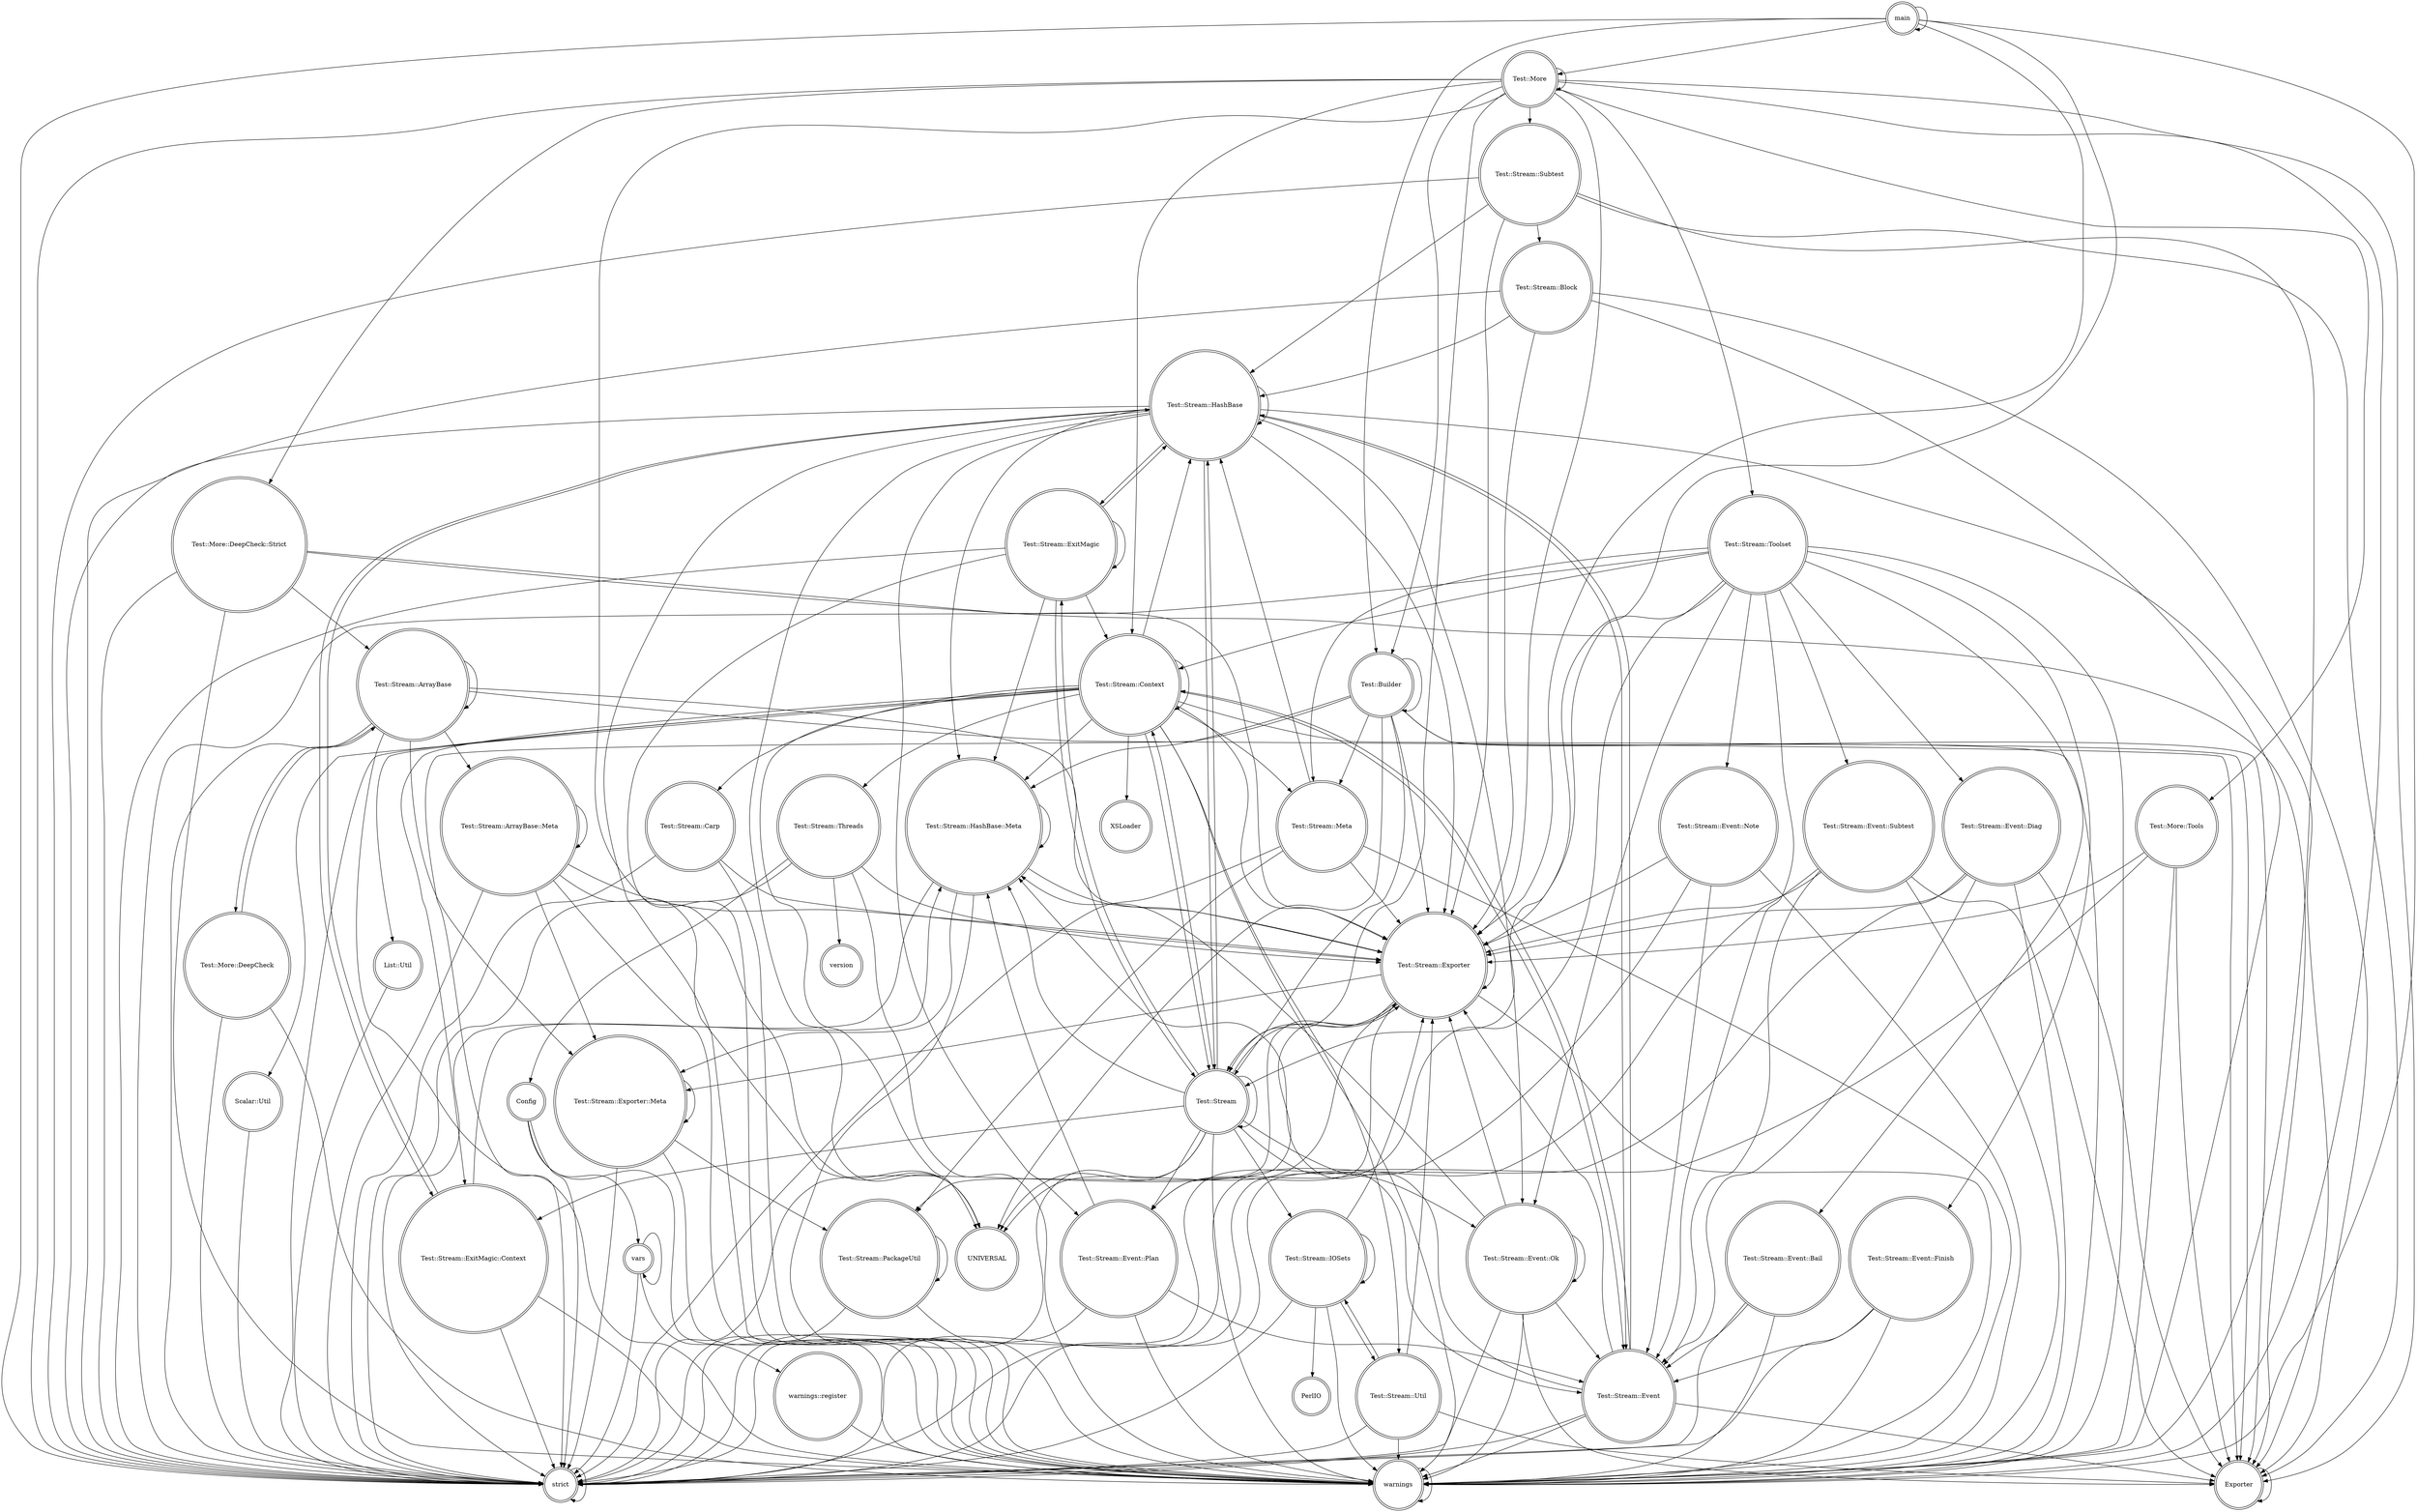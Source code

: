 digraph {
graph [overlap=false]
node [shape=doublecircle];
"Test::Stream::HashBase" -> "Test::Stream::ExitMagic";
"Test::Builder" -> "Test::Stream::HashBase::Meta";
"Test::Stream::ExitMagic::Context" -> "Test::Stream::HashBase::Meta";
"Test::Stream::ArrayBase::Meta" -> "Test::Stream::Exporter";
"Test::Stream::Block" -> "Test::Stream::Exporter";
"Test::Stream::Event" -> "Test::Stream::HashBase";
"Test::More::Tools" -> "warnings";
"Test::Stream" -> "warnings";
"Test::Stream::Toolset" -> "Test::Stream::Event::Diag";
"Test::Stream::Event::Bail" -> "warnings";
"Test::Stream" -> "strict";
"Test::More::DeepCheck::Strict" -> "warnings";
"Test::Stream::Toolset" -> "Test::Stream::Event";
"Test::Stream::HashBase" -> "warnings";
"Test::Stream::Toolset" -> "Test::Stream::Meta";
"Test::Builder" -> "Test::Stream::Meta";
"Test::Stream::Context" -> "Test::Stream::HashBase";
"Test::Stream::Subtest" -> "Test::Stream::Exporter";
"Test::Stream::HashBase" -> "Test::Stream";
"Test::More::DeepCheck::Strict" -> "Test::Stream::Exporter";
"Test::Stream::Subtest" -> "warnings";
"Test::Stream::Util" -> "Exporter";
"Test::Stream::HashBase::Meta" -> "strict";
"Test::Stream::Event::Plan" -> "strict";
"List::Util" -> "strict";
"Test::More::DeepCheck" -> "strict";
"Test::Stream::Event::Finish" -> "strict";
"main" -> "Test::More";
"Test::Stream::HashBase::Meta" -> "Test::Stream::Exporter";
"Test::Stream::HashBase::Meta" -> "Test::Stream::Exporter::Meta";
"Test::Stream::HashBase" -> "UNIVERSAL";
"Test::Stream::ExitMagic" -> "Test::Stream::Context";
"Test::More" -> "Test::Stream::Subtest";
"Test::Stream::ArrayBase::Meta" -> "Test::Stream::ArrayBase::Meta";
"Test::Stream::Event::Diag" -> "warnings";
"vars" -> "warnings::register";
"Test::Stream::Event::Finish" -> "Test::Stream::Event";
"Test::Stream::Context" -> "Test::Stream::Event";
"Test::Stream::Event::Diag" -> "strict";
"Test::Stream::ArrayBase" -> "Test::Stream::Exporter::Meta";
"Test::Stream::Event" -> "Test::Stream::Exporter";
"Test::Builder" -> "Exporter";
"Test::Stream::Carp" -> "Test::Stream::Exporter";
"Test::More" -> "Test::Stream::Context";
"Test::Stream::Context" -> "Test::Stream::Exporter";
"Test::Stream::Threads" -> "Config";
"Test::More" -> "warnings";
"Test::More" -> "Test::Stream::Exporter";
"Test::Stream::Event::Ok" -> "strict";
"Test::Stream::Event" -> "warnings";
"Test::Stream::Event::Ok" -> "Test::Stream::HashBase::Meta";
"Test::More::DeepCheck::Strict" -> "strict";
"Test::Stream::Exporter::Meta" -> "strict";
"Test::Stream::Event::Plan" -> "Test::Stream::HashBase::Meta";
"Test::Stream::Carp" -> "warnings";
"Test::Stream::ArrayBase" -> "Exporter";
"main" -> "strict";
"Test::Stream::HashBase::Meta" -> "warnings";
"Test::Stream::Event" -> "Test::Stream::Context";
"Test::Stream::Context" -> "Test::Stream::HashBase::Meta";
"Test::Stream::HashBase" -> "Test::Stream::HashBase::Meta";
"Test::Builder" -> "strict";
"Test::Stream::ExitMagic" -> "Test::Stream";
"Test::Stream::Threads" -> "Test::Stream::Exporter";
"Test::Stream::Context" -> "Test::Stream::Carp";
"Test::Stream" -> "Test::Stream";
"Test::Stream::Carp" -> "strict";
"Test::Stream::HashBase" -> "Test::Stream::Event::Ok";
"Test::Stream" -> "Test::Stream::ExitMagic";
"Test::More::Tools" -> "Exporter";
"Test::Stream::Context" -> "Exporter";
"Test::Stream::ArrayBase::Meta" -> "UNIVERSAL";
"Test::Stream::ExitMagic" -> "warnings";
"Test::Stream::Context" -> "Test::Stream";
"Test::Stream::HashBase" -> "Test::Stream::ExitMagic::Context";
"Test::Stream::ArrayBase" -> "strict";
"Test::Stream::Subtest" -> "Test::Stream::Block";
"main" -> "Test::Stream::Exporter";
"Test::Stream" -> "Test::Stream::Event";
"Test::Stream::Subtest" -> "strict";
"Test::Stream::Meta" -> "strict";
"Test::Stream::ArrayBase" -> "Test::Stream::ArrayBase::Meta";
"Test::Stream::Meta" -> "warnings";
"Test::Stream::HashBase" -> "Test::Stream::Exporter";
"Test::Stream::IOSets" -> "Test::Stream::IOSets";
"Test::Stream::Event::Plan" -> "Test::Stream::Exporter";
"main" -> "Test::Builder";
"Test::Stream::ArrayBase::Meta" -> "strict";
"Config" -> "vars";
"Test::Stream::Context" -> "Test::Stream::Threads";
"Test::Stream" -> "Test::Stream::IOSets";
"Test::Stream::Exporter" -> "Test::Stream::Exporter";
"Test::Stream::Context" -> "XSLoader";
"Test::Stream::Context" -> "strict";
"Test::Stream::Context" -> "Test::Stream::Util";
"Test::Stream" -> "Test::Stream::Event::Ok";
"Test::Stream::Event" -> "Test::Stream::HashBase::Meta";
"Test::Stream::Event::Note" -> "warnings";
"Test::Stream::Context" -> "List::Util";
"Test::Stream::ArrayBase::Meta" -> "warnings";
"Test::Stream::Event::Ok" -> "Test::Stream::Exporter";
"Test::Stream::Event::Diag" -> "Test::Stream::Event";
"Test::Stream::Event::Diag" -> "Exporter";
"Test::Stream::Event::Ok" -> "Test::Stream::Event::Ok";
"Test::Stream" -> "Test::Stream::Context";
"Test::Stream" -> "Test::Stream::HashBase";
"Test::Stream::Event" -> "strict";
"Test::Stream::Toolset" -> "Test::Stream::Event::Bail";
"Config" -> "strict";
"Test::Stream::Context" -> "Test::Stream::Meta";
"Test::Stream::Event::Ok" -> "Exporter";
"Test::Stream::Event::Plan" -> "Test::Stream::Event";
"Test::Stream::HashBase" -> "Test::Stream::HashBase";
"Test::Stream::ArrayBase" -> "Test::Stream::Exporter";
"Test::More" -> "Test::More";
"Test::Stream::PackageUtil" -> "Test::Stream::PackageUtil";
"Test::Stream::Exporter::Meta" -> "warnings";
"Test::Stream::HashBase" -> "Test::Stream::Event";
"Test::Stream::Event::Plan" -> "warnings";
"Test::More::DeepCheck::Strict" -> "Exporter";
"Test::Stream::ExitMagic" -> "Test::Stream::HashBase";
"Test::Stream::Event::Subtest" -> "Test::Stream::Event";
"Test::Stream::ExitMagic::Context" -> "strict";
"Test::More::Tools" -> "Test::Stream::Exporter";
"Test::Stream::Event::Note" -> "strict";
"Test::Stream::Toolset" -> "Test::Stream::Exporter";
"Config" -> "warnings";
"Test::Stream::Exporter::Meta" -> "Test::Stream::Exporter::Meta";
"Test::Stream::Toolset" -> "Test::Stream::Event::Ok";
"Test::Stream::Toolset" -> "Test::Stream::Context";
"Test::Stream::Event::Ok" -> "warnings";
"Test::Builder" -> "Test::Builder";
"Test::Stream::Threads" -> "warnings";
"Test::Stream::Exporter" -> "Test::Stream";
"warnings::register" -> "warnings";
"Test::Stream::ArrayBase" -> "Test::Stream::ArrayBase";
"Test::More::DeepCheck" -> "Test::Stream::ArrayBase";
"Test::Stream::Toolset" -> "Test::Stream::Event::Plan";
"Test::Stream" -> "UNIVERSAL";
"Test::Stream::Toolset" -> "Test::Stream::Event::Note";
"Test::Stream::Util" -> "strict";
"Test::Stream::Event" -> "Exporter";
"Test::Stream::Meta" -> "Test::Stream::PackageUtil";
"Test::Stream" -> "Test::Stream::Event::Plan";
"Test::Stream::ArrayBase::Meta" -> "Test::Stream::Exporter::Meta";
"main" -> "Test::Stream";
"Test::Stream::IOSets" -> "Test::Stream::Util";
"Test::Builder" -> "UNIVERSAL";
"Test::Stream::IOSets" -> "warnings";
"vars" -> "vars";
"Test::Stream::Context" -> "warnings";
"Test::Stream::Event::Bail" -> "Test::Stream::Event";
"Test::More" -> "Test::Stream::Toolset";
"Test::Stream::Exporter::Meta" -> "Test::Stream::PackageUtil";
"Test::Stream::Context" -> "Test::Stream::ExitMagic::Context";
"Scalar::Util" -> "strict";
"Test::Stream::Toolset" -> "warnings";
"Test::Stream::Threads" -> "version";
"Test::Stream::ExitMagic::Context" -> "Test::Stream::HashBase";
"Test::Stream::Exporter" -> "warnings";
"Test::Stream::ExitMagic" -> "Test::Stream::ExitMagic";
"Test::Stream::IOSets" -> "strict";
"strict" -> "strict";
"Test::Stream::IOSets" -> "Test::Stream::Exporter";
"Test::Stream::Exporter" -> "Test::Stream::Exporter::Meta";
"Test::More::DeepCheck::Strict" -> "Test::Stream::ArrayBase";
"Test::Builder" -> "warnings";
"Test::Stream::Threads" -> "strict";
"Test::Stream::Meta" -> "Test::Stream::HashBase";
"warnings" -> "warnings";
"Test::Stream" -> "Test::Stream::ExitMagic::Context";
"Test::Stream::Meta" -> "Test::Stream::Exporter";
"Test::Stream::ExitMagic::Context" -> "warnings";
"Test::Stream::HashBase" -> "strict";
"Test::Stream::Event::Subtest" -> "Test::Stream::Exporter";
"Test::Stream::Block" -> "Exporter";
"Test::Stream::IOSets" -> "PerlIO";
"Test::Stream::Event::Bail" -> "strict";
"Test::Stream::PackageUtil" -> "strict";
"Test::Stream::Block" -> "warnings";
"Test::Builder" -> "Test::Stream";
"Test::Stream::Event::Finish" -> "warnings";
"Test::More" -> "Test::Stream";
"Test::Stream::ExitMagic" -> "Test::Stream::HashBase::Meta";
"Test::Stream::Exporter" -> "UNIVERSAL";
"Test::Stream" -> "Test::Stream::Exporter";
"Test::More" -> "strict";
"Test::Stream::HashBase" -> "Exporter";
"Test::More::DeepCheck" -> "warnings";
"Test::Stream::Toolset" -> "strict";
"Test::Stream::Subtest" -> "Test::Stream::HashBase";
"Test::Stream::Util" -> "warnings";
"vars" -> "strict";
"Test::Stream" -> "Test::Stream::HashBase::Meta";
"Test::Stream::Event::Note" -> "Test::Stream::Exporter";
"Test::Stream::Event::Subtest" -> "strict";
"Test::Stream::Subtest" -> "Exporter";
"main" -> "warnings";
"Test::Stream::Exporter" -> "Test::Stream::PackageUtil";
"Test::Stream::Context" -> "UNIVERSAL";
"Test::More" -> "Test::More::DeepCheck::Strict";
"Test::Stream::Exporter" -> "strict";
"Test::Stream::Event::Ok" -> "Test::Stream::Event";
"Test::More" -> "Test::Builder";
"Test::More" -> "Exporter";
"Test::More" -> "UNIVERSAL";
"Test::Stream::ArrayBase" -> "warnings";
"Test::Stream::Block" -> "Test::Stream::HashBase";
"Test::Stream::Event::Diag" -> "Test::Stream::Exporter";
"Test::Stream::Toolset" -> "Test::Stream::Event::Finish";
"Test::Stream::Context" -> "Test::Stream::Context";
"Test::Stream::HashBase::Meta" -> "Test::Stream::HashBase::Meta";
"Test::Stream::Event::Subtest" -> "warnings";
"Test::More" -> "Test::More::Tools";
"Test::Stream::Util" -> "Test::Stream::IOSets";
"Test::Stream::Block" -> "strict";
"Test::More::Tools" -> "strict";
"main" -> "main";
"Test::Stream::HashBase" -> "Test::Stream::Event::Plan";
"Test::Builder" -> "Test::Stream::Exporter";
"Test::Stream::Toolset" -> "Test::Stream::Event::Subtest";
"Test::Stream::Util" -> "Test::Stream::Exporter";
"Test::Stream::Context" -> "Scalar::Util";
"Exporter" -> "Exporter";
"Test::Stream::PackageUtil" -> "warnings";
"Test::Stream::ExitMagic" -> "strict";
"Test::Stream::Event::Subtest" -> "Exporter";
"Test::Stream::ArrayBase" -> "Test::More::DeepCheck";
"Test::Stream::Event::Note" -> "Test::Stream::Event";
}

